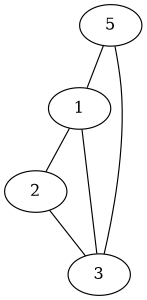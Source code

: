 graph graphname {
     size = "2,2";

     5 [pos="0,0!"];
     1 [pos="0,1!"];
     2 [pos="1,1!"];
     3 [pos="1,0!"];

     1 -- 2 -- 3 -- 5 -- 1;
     1 -- 3;
 }
